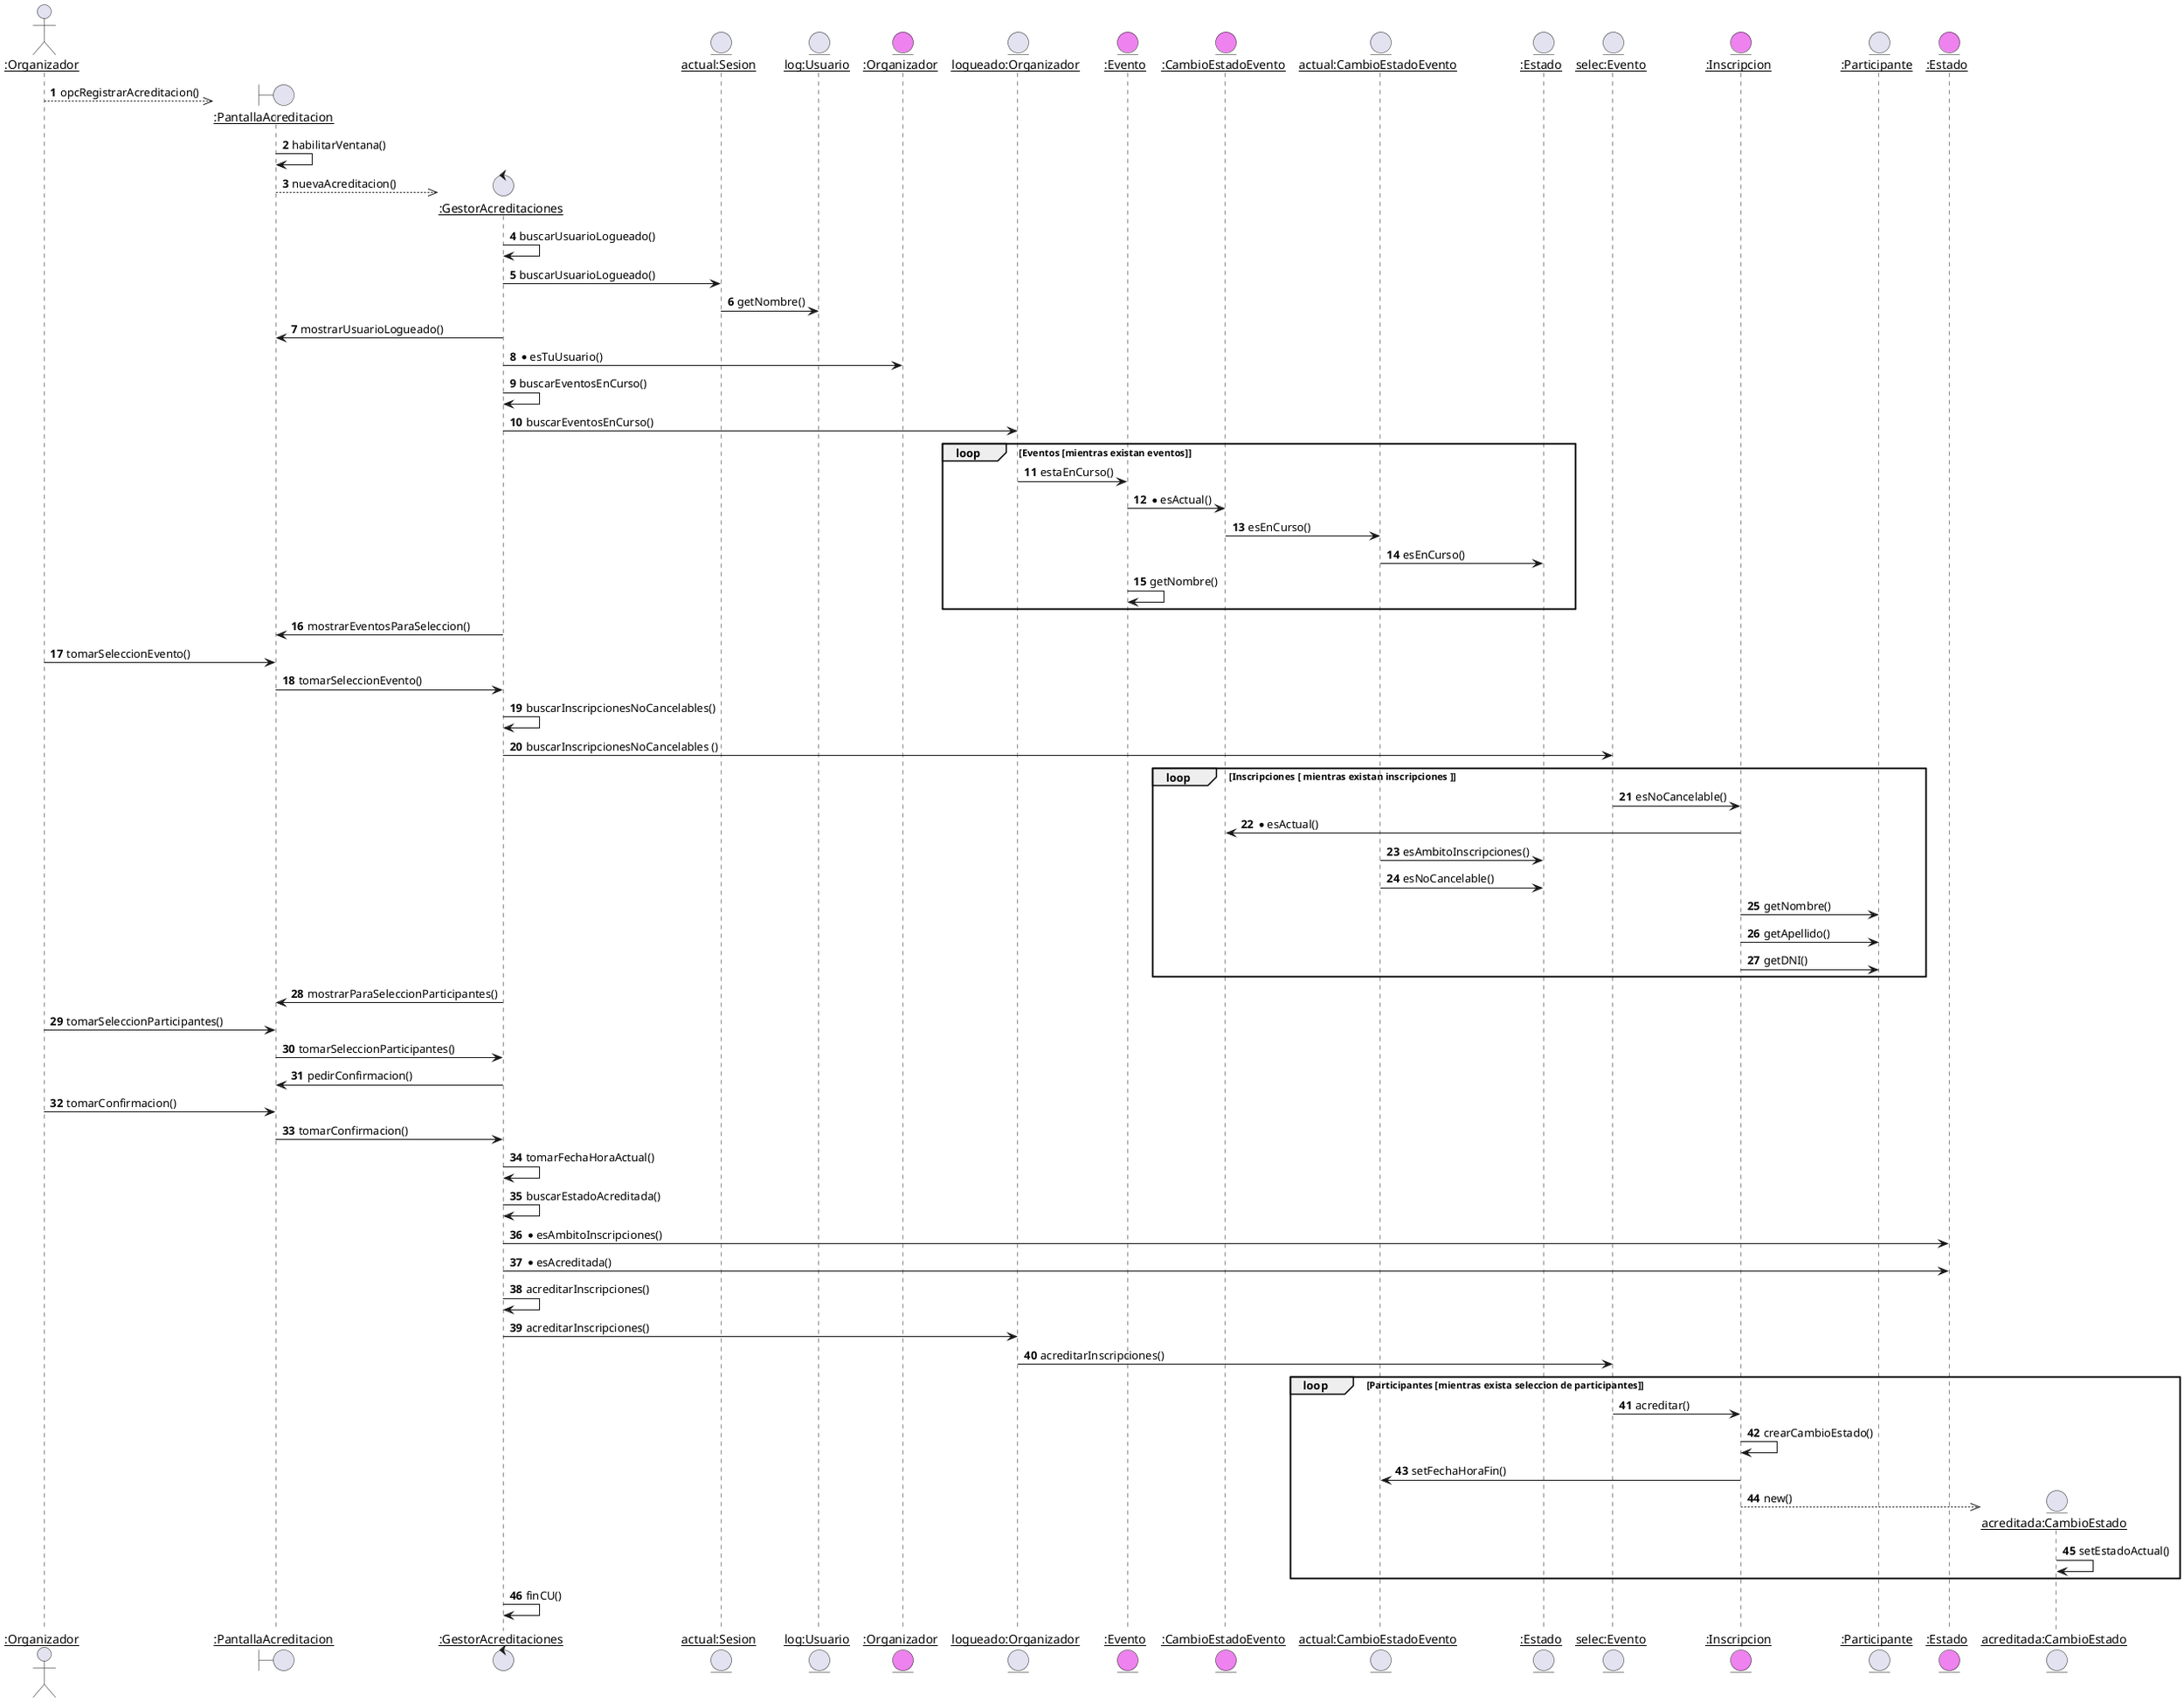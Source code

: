 @startuml CU Inscripcion 
autonumber 
actor "__:Organizador__" as O
boundary "__:PantallaAcreditacion__" as Pantalla 
control "__:GestorAcreditaciones__" as Gestor 
O -->> Pantalla**: opcRegistrarAcreditacion()
Pantalla -> Pantalla: habilitarVentana()
Pantalla -->> Gestor**: nuevaAcreditacion()
Gestor -> Gestor: buscarUsuarioLogueado()
entity "__actual:Sesion__" as Sesion 
entity "__log:Usuario__" as Usuario 
entity "__:Organizador__" as Organizadores #violet 
entity "__logueado:Organizador__" as OLog
Gestor -> Sesion: buscarUsuarioLogueado()
Sesion -> Usuario: getNombre()

Gestor -> Pantalla: mostrarUsuarioLogueado()
'porque organizador conoce sus eventos (Patrón) y no usuario a organizador, por ende dependencia entre gestor y organizador
Gestor -> Organizadores: *esTuUsuario()

Gestor -> Gestor: buscarEventosEnCurso()
Gestor -> OLog: buscarEventosEnCurso()

entity "__:Evento__" as Eventos #violet 
entity "__:CambioEstadoEvento__" as CE #violet 
entity "__actual:CambioEstadoEvento__" as actualCE 
entity "__:Estado__" as E 

'lo puedo plantear con Estado, no pregunto por ambito
'si lo planteo con cambio estado pregunto por ambito
loop Eventos [mientras existan eventos]
    OLog -> Eventos: estaEnCurso()
    Eventos -> CE: *esActual()
    CE -> actualCE: esEnCurso()
    actualCE->E: esEnCurso()
    Eventos -> Eventos: getNombre()
end

Gestor -> Pantalla: mostrarEventosParaSeleccion()
O -> Pantalla: tomarSeleccionEvento()
Pantalla -> Gestor: tomarSeleccionEvento()

entity "__selec:Evento__" as EventoSeleccionado 

Gestor -> Gestor: buscarInscripcionesNoCancelables()
Gestor -> EventoSeleccionado: buscarInscripcionesNoCancelables () 

entity "__:Inscripcion__" as Inscripciones #violet 
entity "__:Participante__" as Participante
loop Inscripciones [ mientras existan inscripciones ]
    EventoSeleccionado -> Inscripciones: esNoCancelable()
    Inscripciones -> CE: *esActual()
    actualCE -> E: esAmbitoInscripciones()
    actualCE -> E: esNoCancelable()
    Inscripciones -> Participante: getNombre()
    Inscripciones -> Participante: getApellido()
    Inscripciones -> Participante: getDNI()
end

Gestor -> Pantalla: mostrarParaSeleccionParticipantes()
O -> Pantalla: tomarSeleccionParticipantes()
Pantalla -> Gestor: tomarSeleccionParticipantes()

Gestor -> Pantalla: pedirConfirmacion()
O -> Pantalla: tomarConfirmacion()
Pantalla -> Gestor: tomarConfirmacion()

entity "__:Estado__" as Estados #violet 
Gestor -> Gestor: tomarFechaHoraActual()
Gestor -> Gestor: buscarEstadoAcreditada()
Gestor -> Estados: *esAmbitoInscripciones()
Gestor -> Estados: *esAcreditada()

Gestor -> Gestor: acreditarInscripciones()
Gestor -> OLog: acreditarInscripciones()
OLog -> EventoSeleccionado: acreditarInscripciones()


loop Participantes [mientras exista seleccion de participantes]
    

    EventoSeleccionado -> Inscripciones: acreditar()
    Inscripciones -> Inscripciones: crearCambioEstado()
    Inscripciones -> actualCE: setFechaHoraFin()
    entity "__acreditada:CambioEstado__" as newCE 
    Inscripciones -->> newCE**: new()
    newCE -> newCE: setEstadoActual()

end

Gestor -> Gestor: finCU()
@enduml